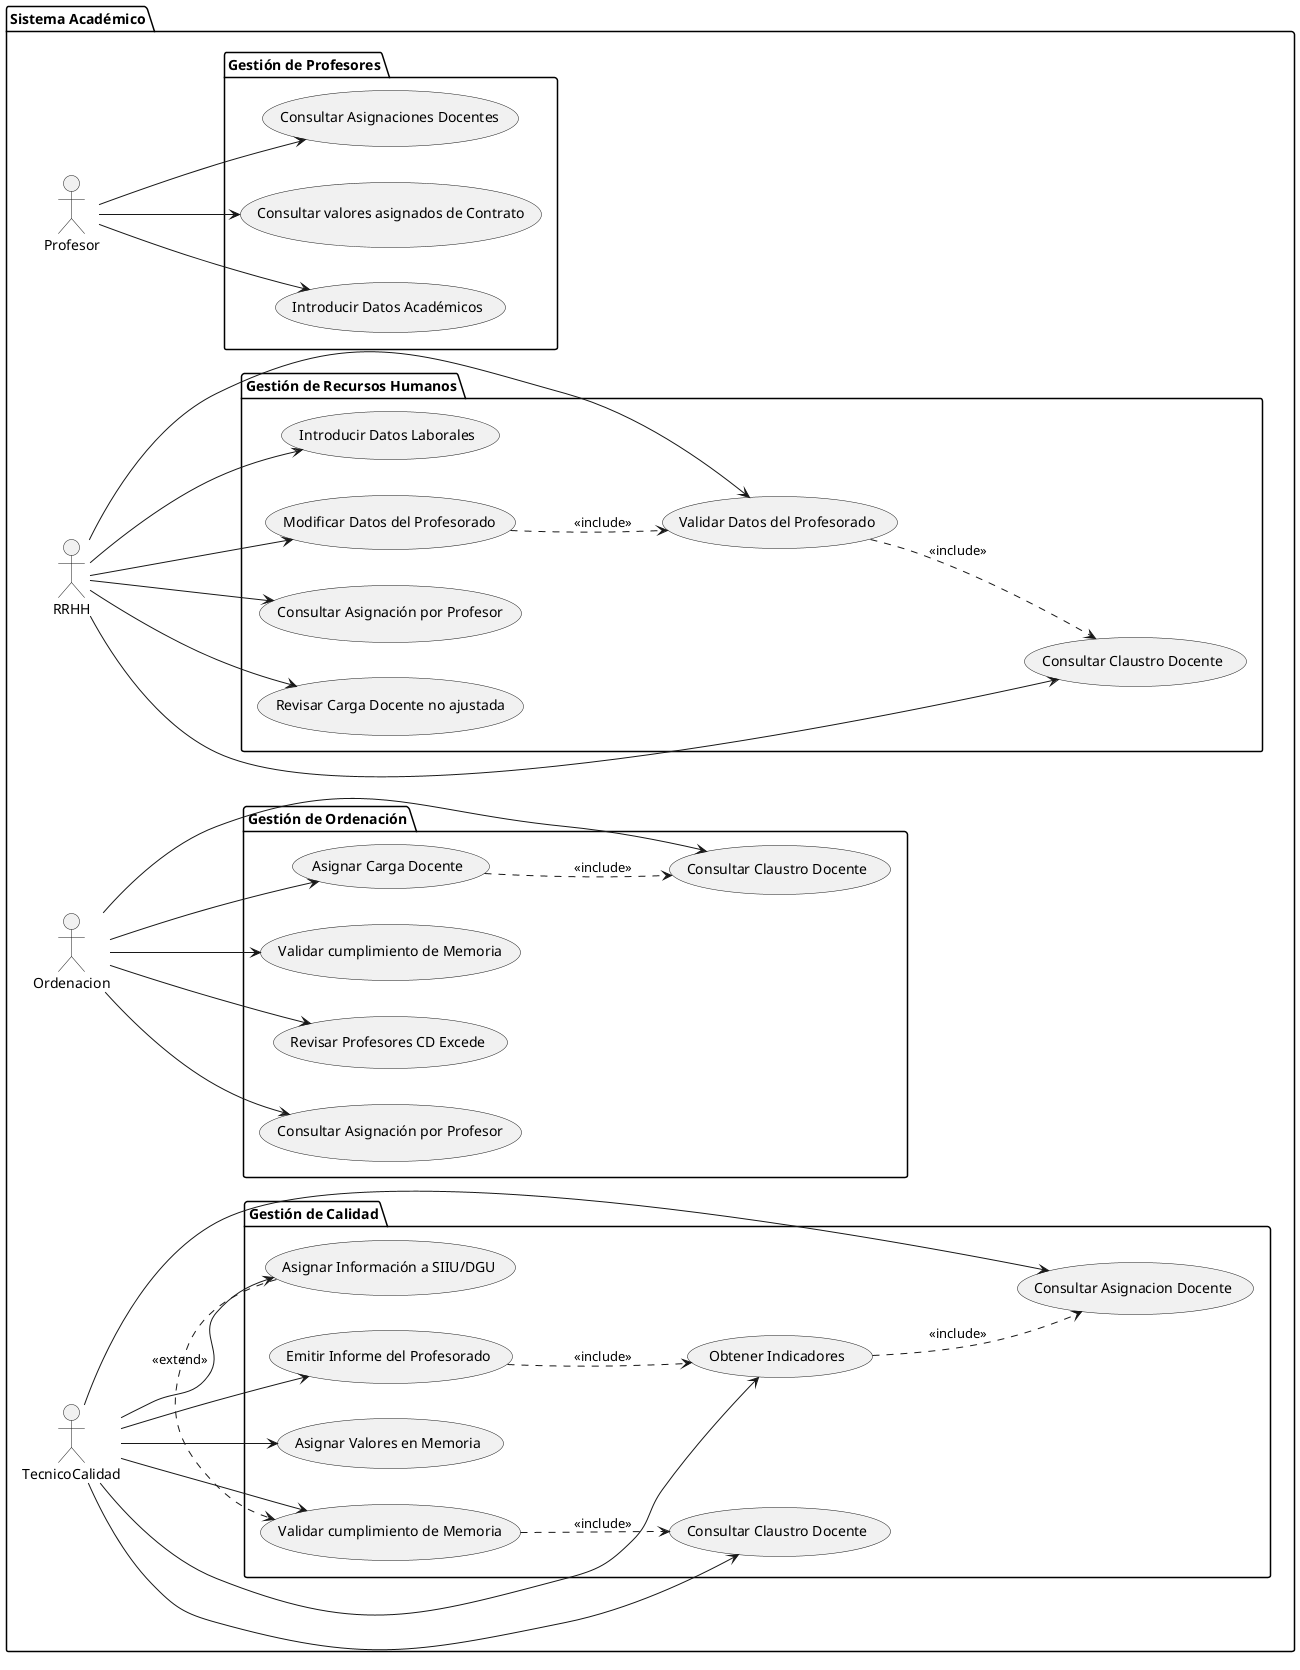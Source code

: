 @startuml
left to right direction

package "Sistema Académico" {
    package "Gestión de Profesores" {
        usecase "Introducir Datos Académicos" as IntroducirExperiencia
        usecase "Consultar valores asignados de Contrato" as ConsultarValores
        usecase "Consultar Asignaciones Docentes" as ConsultarAsignaciones
    }

    package "Gestión de Recursos Humanos" {
        usecase "Validar Datos del Profesorado" as ValidarDatosRRHH
        usecase "Modificar Datos del Profesorado" as ModificarDatosRRHH
        usecase "Introducir Datos Laborales" as IntroducirContrato
        usecase "Revisar Carga Docente no ajustada" as RevisarCargaRRHH
        usecase "Consultar Claustro Docente" as ConsultarClaustroRRHH
        usecase "Consultar Asignación por Profesor" as ConsultarAsignacionRRHH
    }

    package "Gestión de Ordenación" {
        usecase "Asignar Carga Docente" as AsignarCargaOrdenacion
        usecase "Consultar Claustro Docente" as ConsultarClaustroOrdenacion
        usecase "Consultar Asignación por Profesor" as ConsultarAsignacionOrdenacion
        usecase "Revisar Profesores CD Excede" as RevisarCargaOrdenacion
        usecase "Validar cumplimiento de Memoria" as RevisarMemoria
    }

    package "Gestión de Calidad" {
        usecase "Consultar Claustro Docente" as ConsultarClaustroCalidad
        usecase "Consultar Asignacion Docente" as ConsultarAsignacionCalidad
        usecase "Asignar Valores en Memoria" as AsignarValoresMemoria
        usecase "Asignar Información a SIIU/DGU" as AsignarInformacion
        usecase "Validar cumplimiento de Memoria" as ValidarMemoria
        usecase "Obtener Indicadores" as ObtenerIndicadores
        usecase "Emitir Informe del Profesorado" as EmitirInforme
    }

    actor Profesor
    actor RRHH as RecursosHumanos
    actor Ordenacion
    actor TecnicoCalidad as Tecnico

    Profesor --> IntroducirExperiencia
    Profesor --> ConsultarValores
    Profesor --> ConsultarAsignaciones

    RecursosHumanos --> ValidarDatosRRHH
    RecursosHumanos --> ModificarDatosRRHH
    RecursosHumanos --> IntroducirContrato
    RecursosHumanos --> RevisarCargaRRHH
    RecursosHumanos --> ConsultarClaustroRRHH
    RecursosHumanos --> ConsultarAsignacionRRHH

    Ordenacion --> AsignarCargaOrdenacion
    Ordenacion --> ConsultarClaustroOrdenacion
    Ordenacion --> ConsultarAsignacionOrdenacion
    Ordenacion --> RevisarCargaOrdenacion
    Ordenacion --> RevisarMemoria

    Tecnico --> AsignarValoresMemoria
    Tecnico --> AsignarInformacion
    Tecnico --> ValidarMemoria
    Tecnico --> ObtenerIndicadores
    Tecnico --> EmitirInforme
    Tecnico --> ConsultarClaustroCalidad
    Tecnico --> ConsultarAsignacionCalidad

    ValidarDatosRRHH ..> ConsultarClaustroRRHH : <<include>>
    ModificarDatosRRHH ..> ValidarDatosRRHH : <<include>>

    AsignarCargaOrdenacion ..> ConsultarClaustroOrdenacion : <<include>>

    ValidarMemoria ..> ConsultarClaustroCalidad : <<include>>
    EmitirInforme ..> ObtenerIndicadores : <<include>>
    ObtenerIndicadores ..> ConsultarAsignacionCalidad : <<include>>

    AsignarInformacion .> ValidarMemoria : <<extend>>
}

@enduml
